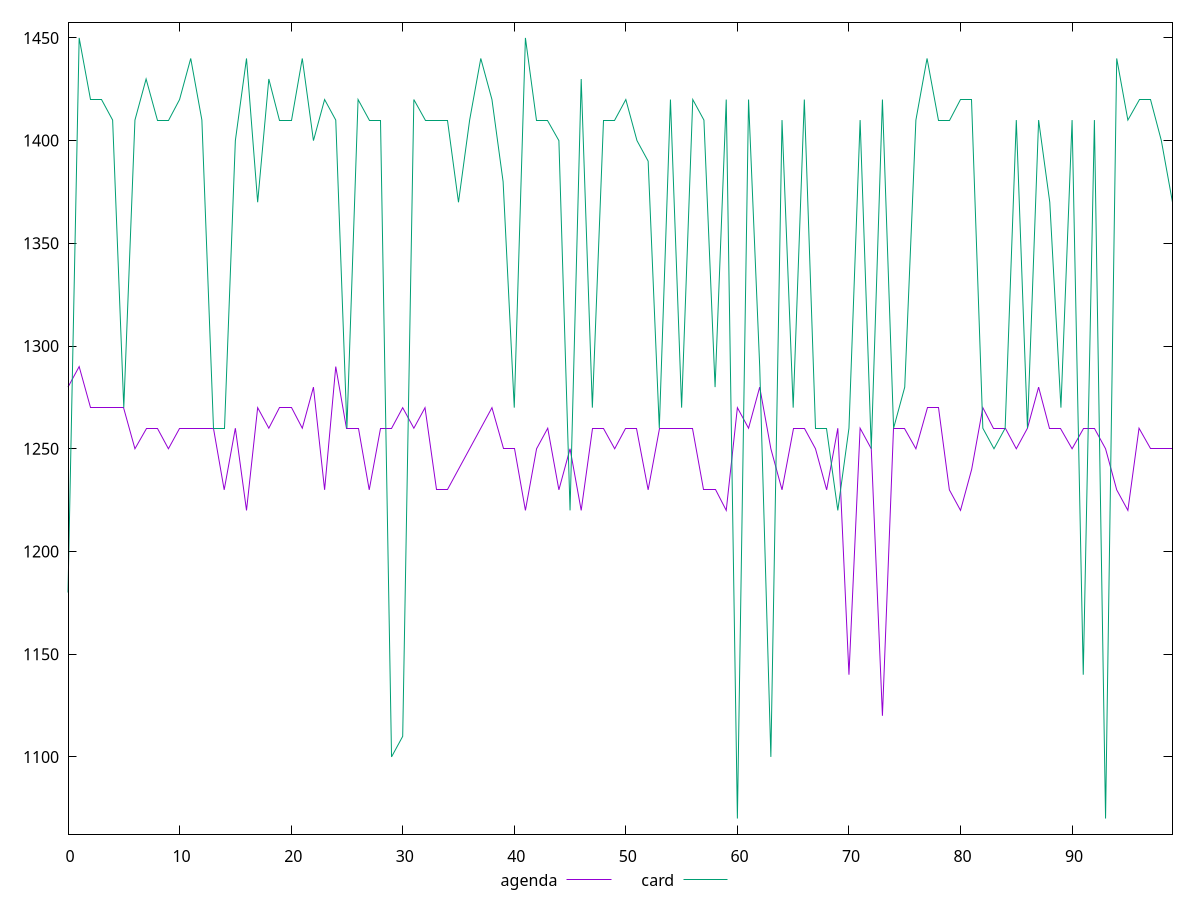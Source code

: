 reset

$agenda <<EOF
0 1280
1 1290
2 1270
3 1270
4 1270
5 1270
6 1250
7 1260
8 1260
9 1250
10 1260
11 1260
12 1260
13 1260
14 1230
15 1260
16 1220
17 1270
18 1260
19 1270
20 1270
21 1260
22 1280
23 1230
24 1290
25 1260
26 1260
27 1230
28 1260
29 1260
30 1270
31 1260
32 1270
33 1230
34 1230
35 1240
36 1250
37 1260
38 1270
39 1250
40 1250
41 1220
42 1250
43 1260
44 1230
45 1250
46 1220
47 1260
48 1260
49 1250
50 1260
51 1260
52 1230
53 1260
54 1260
55 1260
56 1260
57 1230
58 1230
59 1220
60 1270
61 1260
62 1280
63 1250
64 1230
65 1260
66 1260
67 1250
68 1230
69 1260
70 1140
71 1260
72 1250
73 1120
74 1260
75 1260
76 1250
77 1270
78 1270
79 1230
80 1220
81 1240
82 1270
83 1260
84 1260
85 1250
86 1260
87 1280
88 1260
89 1260
90 1250
91 1260
92 1260
93 1250
94 1230
95 1220
96 1260
97 1250
98 1250
99 1250
EOF

$card <<EOF
0 1180
1 1450
2 1420
3 1420
4 1410
5 1270
6 1410
7 1430
8 1410
9 1410
10 1420
11 1440
12 1410
13 1260
14 1260
15 1400
16 1440
17 1370
18 1430
19 1410
20 1410
21 1440
22 1400
23 1420
24 1410
25 1260
26 1420
27 1410
28 1410
29 1100
30 1110
31 1420
32 1410
33 1410
34 1410
35 1370
36 1410
37 1440
38 1420
39 1380
40 1270
41 1450
42 1410
43 1410
44 1400
45 1220
46 1430
47 1270
48 1410
49 1410
50 1420
51 1400
52 1390
53 1260
54 1420
55 1270
56 1420
57 1410
58 1280
59 1420
60 1070
61 1420
62 1290
63 1100
64 1410
65 1270
66 1420
67 1260
68 1260
69 1220
70 1260
71 1410
72 1250
73 1420
74 1260
75 1280
76 1410
77 1440
78 1410
79 1410
80 1420
81 1420
82 1260
83 1250
84 1260
85 1410
86 1260
87 1410
88 1370
89 1270
90 1410
91 1140
92 1410
93 1070
94 1440
95 1410
96 1420
97 1420
98 1400
99 1370
EOF

set key outside below
set xrange [0:99]
set yrange [1062.4:1457.6]
set trange [1062.4:1457.6]
set terminal svg size 640, 520 enhanced background rgb 'white'
set output "reports/report_00031_2021-02-24T23-18-18.084Z/uses-http2/comparison/line/1_vs_2.svg"

plot $agenda title "agenda" with line, \
     $card title "card" with line

reset
